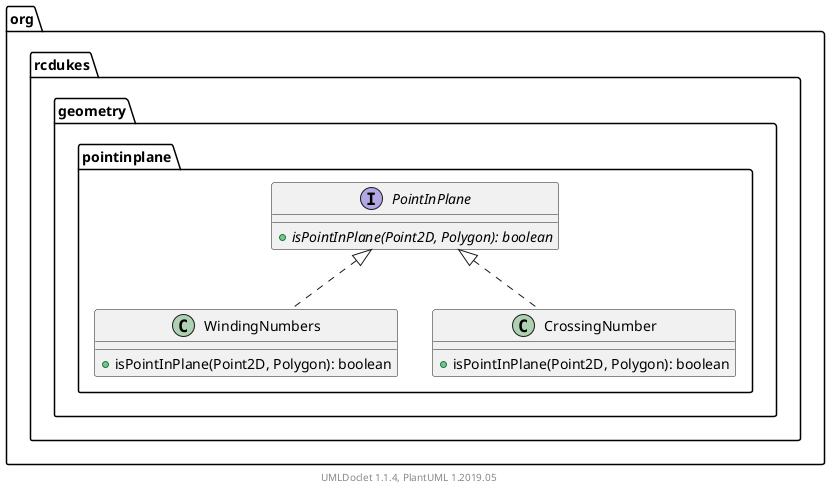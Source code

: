 @startuml

    namespace org.rcdukes.geometry.pointinplane {

        interface PointInPlane [[PointInPlane.html]] {
            {abstract} +isPointInPlane(Point2D, Polygon): boolean
        }

        class WindingNumbers [[WindingNumbers.html]] {
            +isPointInPlane(Point2D, Polygon): boolean
        }

        class CrossingNumber [[CrossingNumber.html]] {
            +isPointInPlane(Point2D, Polygon): boolean
        }

        PointInPlane <|.. WindingNumbers

        PointInPlane <|.. CrossingNumber

    }


    center footer UMLDoclet 1.1.4, PlantUML 1.2019.05
@enduml
